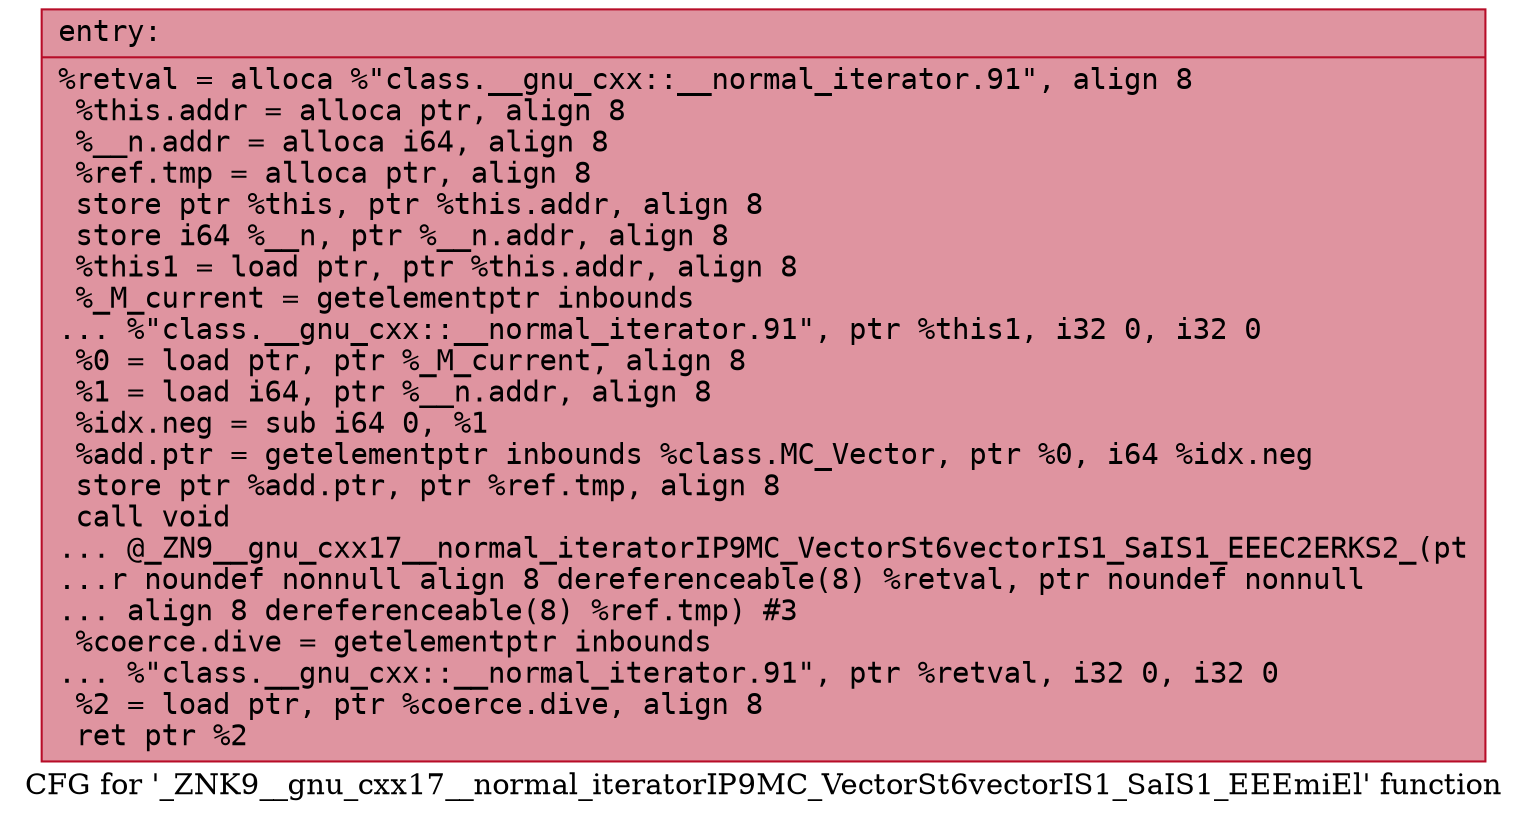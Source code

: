 digraph "CFG for '_ZNK9__gnu_cxx17__normal_iteratorIP9MC_VectorSt6vectorIS1_SaIS1_EEEmiEl' function" {
	label="CFG for '_ZNK9__gnu_cxx17__normal_iteratorIP9MC_VectorSt6vectorIS1_SaIS1_EEEmiEl' function";

	Node0x55dab481b250 [shape=record,color="#b70d28ff", style=filled, fillcolor="#b70d2870" fontname="Courier",label="{entry:\l|  %retval = alloca %\"class.__gnu_cxx::__normal_iterator.91\", align 8\l  %this.addr = alloca ptr, align 8\l  %__n.addr = alloca i64, align 8\l  %ref.tmp = alloca ptr, align 8\l  store ptr %this, ptr %this.addr, align 8\l  store i64 %__n, ptr %__n.addr, align 8\l  %this1 = load ptr, ptr %this.addr, align 8\l  %_M_current = getelementptr inbounds\l... %\"class.__gnu_cxx::__normal_iterator.91\", ptr %this1, i32 0, i32 0\l  %0 = load ptr, ptr %_M_current, align 8\l  %1 = load i64, ptr %__n.addr, align 8\l  %idx.neg = sub i64 0, %1\l  %add.ptr = getelementptr inbounds %class.MC_Vector, ptr %0, i64 %idx.neg\l  store ptr %add.ptr, ptr %ref.tmp, align 8\l  call void\l... @_ZN9__gnu_cxx17__normal_iteratorIP9MC_VectorSt6vectorIS1_SaIS1_EEEC2ERKS2_(pt\l...r noundef nonnull align 8 dereferenceable(8) %retval, ptr noundef nonnull\l... align 8 dereferenceable(8) %ref.tmp) #3\l  %coerce.dive = getelementptr inbounds\l... %\"class.__gnu_cxx::__normal_iterator.91\", ptr %retval, i32 0, i32 0\l  %2 = load ptr, ptr %coerce.dive, align 8\l  ret ptr %2\l}"];
}
